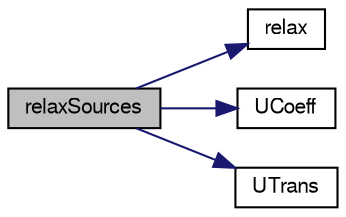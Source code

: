 digraph "relaxSources"
{
  bgcolor="transparent";
  edge [fontname="FreeSans",fontsize="10",labelfontname="FreeSans",labelfontsize="10"];
  node [fontname="FreeSans",fontsize="10",shape=record];
  rankdir="LR";
  Node1 [label="relaxSources",height=0.2,width=0.4,color="black", fillcolor="grey75", style="filled" fontcolor="black"];
  Node1 -> Node2 [color="midnightblue",fontsize="10",style="solid",fontname="FreeSans"];
  Node2 [label="relax",height=0.2,width=0.4,color="black",URL="$a02914.html#adaecd68f67bb98e5f54a0d4245bfa299"];
  Node1 -> Node3 [color="midnightblue",fontsize="10",style="solid",fontname="FreeSans"];
  Node3 [label="UCoeff",height=0.2,width=0.4,color="black",URL="$a01194.html#aa40d4aba6ddafe0705ca1b77b17f413c",tooltip="Return coefficient for carrier phase U equation. "];
  Node1 -> Node4 [color="midnightblue",fontsize="10",style="solid",fontname="FreeSans"];
  Node4 [label="UTrans",height=0.2,width=0.4,color="black",URL="$a01194.html#ac03730ba115dd1f86138b19e3e6fff8e",tooltip="Return reference to momentum source. "];
}
